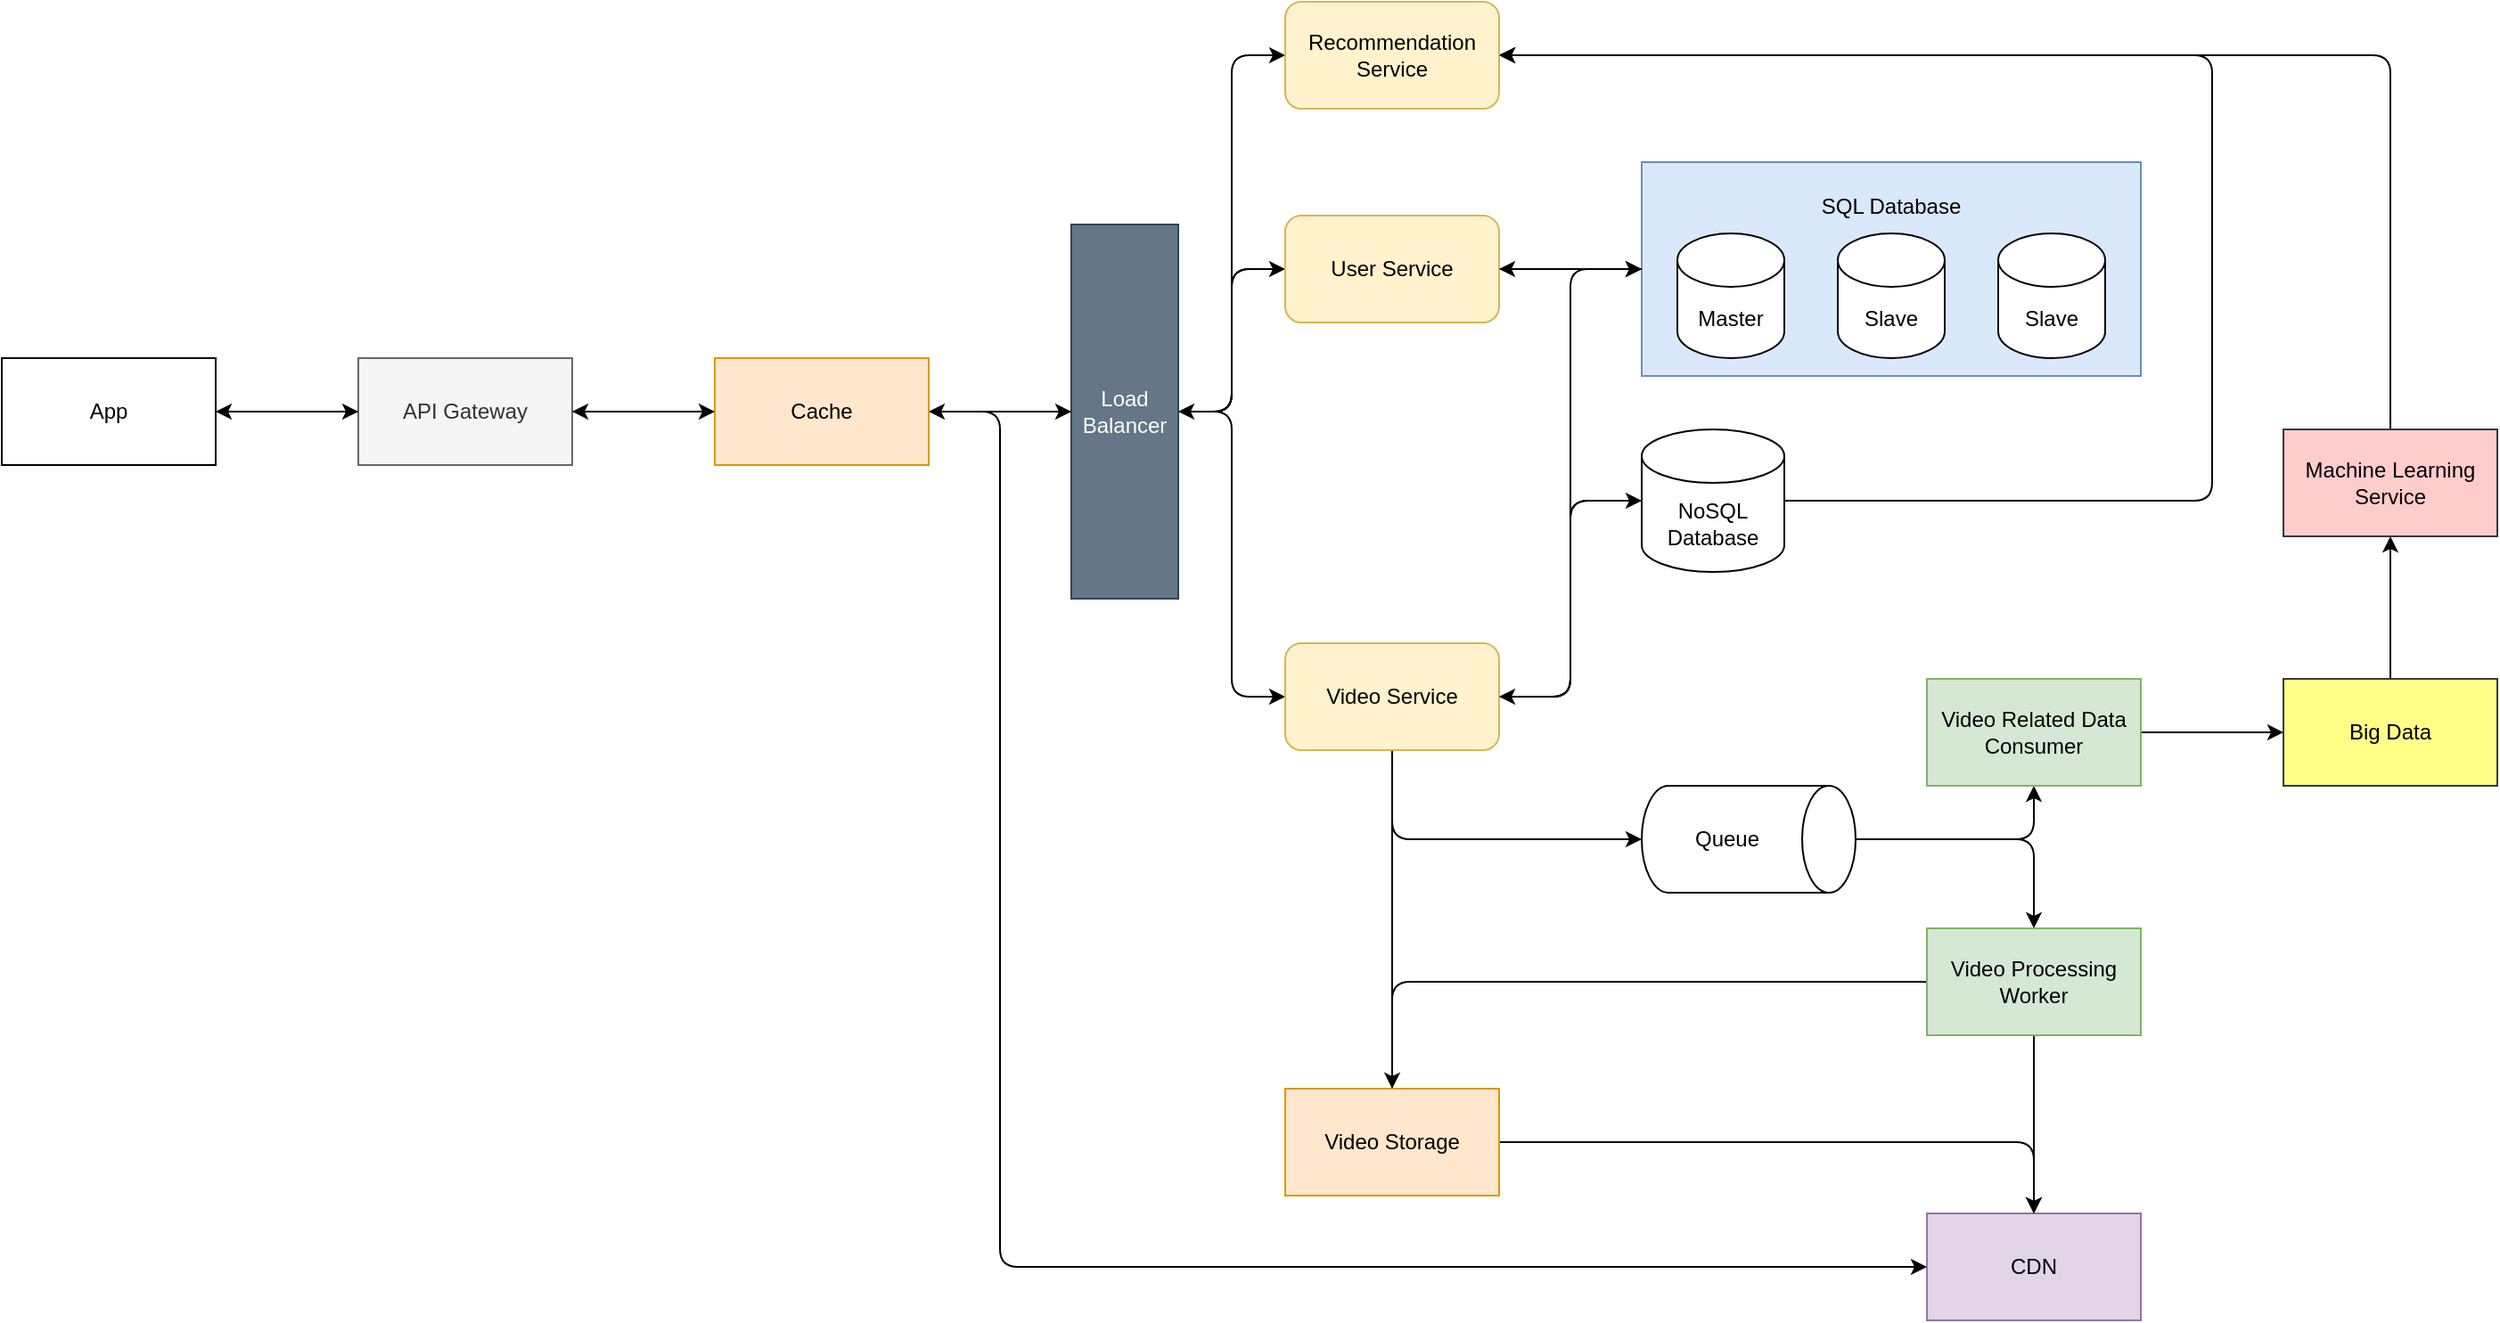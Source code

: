 <mxfile version="20.8.13" type="github">
  <diagram id="rFeODckSu-qoI8IxhJ4A" name="Page-1">
    <mxGraphModel dx="2605" dy="1338" grid="1" gridSize="10" guides="1" tooltips="1" connect="1" arrows="1" fold="1" page="0" pageScale="1" pageWidth="850" pageHeight="1100" math="0" shadow="0">
      <root>
        <mxCell id="0" />
        <mxCell id="1" parent="0" />
        <mxCell id="sHhL3jPO2kCyQePRyJuF-44" style="edgeStyle=orthogonalEdgeStyle;rounded=1;orthogonalLoop=1;jettySize=auto;html=1;" edge="1" parent="1" source="sHhL3jPO2kCyQePRyJuF-1" target="sHhL3jPO2kCyQePRyJuF-36">
          <mxGeometry relative="1" as="geometry" />
        </mxCell>
        <mxCell id="sHhL3jPO2kCyQePRyJuF-48" style="edgeStyle=orthogonalEdgeStyle;rounded=1;orthogonalLoop=1;jettySize=auto;html=1;" edge="1" parent="1" source="sHhL3jPO2kCyQePRyJuF-1" target="sHhL3jPO2kCyQePRyJuF-46">
          <mxGeometry relative="1" as="geometry" />
        </mxCell>
        <mxCell id="sHhL3jPO2kCyQePRyJuF-1" value="API Gateway" style="rounded=0;whiteSpace=wrap;html=1;fillColor=#f5f5f5;fontColor=#333333;strokeColor=#666666;" vertex="1" parent="1">
          <mxGeometry x="-640" y="160" width="120" height="60" as="geometry" />
        </mxCell>
        <mxCell id="sHhL3jPO2kCyQePRyJuF-5" style="edgeStyle=orthogonalEdgeStyle;rounded=1;orthogonalLoop=1;jettySize=auto;html=1;entryX=0;entryY=0.5;entryDx=0;entryDy=0;" edge="1" parent="1" source="sHhL3jPO2kCyQePRyJuF-2" target="sHhL3jPO2kCyQePRyJuF-4">
          <mxGeometry relative="1" as="geometry" />
        </mxCell>
        <mxCell id="sHhL3jPO2kCyQePRyJuF-17" style="edgeStyle=orthogonalEdgeStyle;rounded=1;orthogonalLoop=1;jettySize=auto;html=1;entryX=0;entryY=0.5;entryDx=0;entryDy=0;" edge="1" parent="1" source="sHhL3jPO2kCyQePRyJuF-2" target="sHhL3jPO2kCyQePRyJuF-16">
          <mxGeometry relative="1" as="geometry" />
        </mxCell>
        <mxCell id="sHhL3jPO2kCyQePRyJuF-43" style="edgeStyle=orthogonalEdgeStyle;rounded=1;orthogonalLoop=1;jettySize=auto;html=1;" edge="1" parent="1" source="sHhL3jPO2kCyQePRyJuF-2" target="sHhL3jPO2kCyQePRyJuF-36">
          <mxGeometry relative="1" as="geometry" />
        </mxCell>
        <mxCell id="sHhL3jPO2kCyQePRyJuF-71" style="edgeStyle=orthogonalEdgeStyle;rounded=1;orthogonalLoop=1;jettySize=auto;html=1;entryX=0;entryY=0.5;entryDx=0;entryDy=0;" edge="1" parent="1" source="sHhL3jPO2kCyQePRyJuF-2" target="sHhL3jPO2kCyQePRyJuF-70">
          <mxGeometry relative="1" as="geometry" />
        </mxCell>
        <mxCell id="sHhL3jPO2kCyQePRyJuF-2" value="Load&lt;br&gt;Balancer" style="rounded=0;whiteSpace=wrap;html=1;fillColor=#647687;strokeColor=#314354;fontColor=#ffffff;" vertex="1" parent="1">
          <mxGeometry x="-240" y="85" width="60" height="210" as="geometry" />
        </mxCell>
        <mxCell id="sHhL3jPO2kCyQePRyJuF-7" style="edgeStyle=orthogonalEdgeStyle;rounded=1;orthogonalLoop=1;jettySize=auto;html=1;entryX=1;entryY=0.5;entryDx=0;entryDy=0;" edge="1" parent="1" source="sHhL3jPO2kCyQePRyJuF-4" target="sHhL3jPO2kCyQePRyJuF-2">
          <mxGeometry relative="1" as="geometry" />
        </mxCell>
        <mxCell id="sHhL3jPO2kCyQePRyJuF-23" style="edgeStyle=orthogonalEdgeStyle;rounded=1;orthogonalLoop=1;jettySize=auto;html=1;entryX=0;entryY=0.5;entryDx=0;entryDy=0;" edge="1" parent="1" source="sHhL3jPO2kCyQePRyJuF-4" target="sHhL3jPO2kCyQePRyJuF-8">
          <mxGeometry relative="1" as="geometry" />
        </mxCell>
        <mxCell id="sHhL3jPO2kCyQePRyJuF-4" value="User Service" style="rounded=1;whiteSpace=wrap;html=1;fillColor=#fff2cc;strokeColor=#d6b656;" vertex="1" parent="1">
          <mxGeometry x="-120" y="80" width="120" height="60" as="geometry" />
        </mxCell>
        <mxCell id="sHhL3jPO2kCyQePRyJuF-13" value="" style="group" vertex="1" connectable="0" parent="1">
          <mxGeometry x="80" y="50" width="280" height="120" as="geometry" />
        </mxCell>
        <mxCell id="sHhL3jPO2kCyQePRyJuF-8" value="" style="rounded=0;whiteSpace=wrap;html=1;fillColor=#dae8fc;strokeColor=#6c8ebf;" vertex="1" parent="sHhL3jPO2kCyQePRyJuF-13">
          <mxGeometry width="280" height="120" as="geometry" />
        </mxCell>
        <mxCell id="sHhL3jPO2kCyQePRyJuF-9" value="Master" style="shape=cylinder3;whiteSpace=wrap;html=1;boundedLbl=1;backgroundOutline=1;size=15;" vertex="1" parent="sHhL3jPO2kCyQePRyJuF-13">
          <mxGeometry x="20" y="40" width="60" height="70" as="geometry" />
        </mxCell>
        <mxCell id="sHhL3jPO2kCyQePRyJuF-10" value="Slave" style="shape=cylinder3;whiteSpace=wrap;html=1;boundedLbl=1;backgroundOutline=1;size=15;" vertex="1" parent="sHhL3jPO2kCyQePRyJuF-13">
          <mxGeometry x="110" y="40" width="60" height="70" as="geometry" />
        </mxCell>
        <mxCell id="sHhL3jPO2kCyQePRyJuF-11" value="Slave" style="shape=cylinder3;whiteSpace=wrap;html=1;boundedLbl=1;backgroundOutline=1;size=15;" vertex="1" parent="sHhL3jPO2kCyQePRyJuF-13">
          <mxGeometry x="200" y="40" width="60" height="70" as="geometry" />
        </mxCell>
        <mxCell id="sHhL3jPO2kCyQePRyJuF-12" value="SQL Database" style="text;html=1;strokeColor=none;fillColor=none;align=center;verticalAlign=middle;whiteSpace=wrap;rounded=0;" vertex="1" parent="sHhL3jPO2kCyQePRyJuF-13">
          <mxGeometry x="65" y="10" width="150" height="30" as="geometry" />
        </mxCell>
        <mxCell id="sHhL3jPO2kCyQePRyJuF-15" style="edgeStyle=orthogonalEdgeStyle;rounded=1;orthogonalLoop=1;jettySize=auto;html=1;" edge="1" parent="1" source="sHhL3jPO2kCyQePRyJuF-8" target="sHhL3jPO2kCyQePRyJuF-4">
          <mxGeometry relative="1" as="geometry" />
        </mxCell>
        <mxCell id="sHhL3jPO2kCyQePRyJuF-25" style="edgeStyle=orthogonalEdgeStyle;rounded=1;orthogonalLoop=1;jettySize=auto;html=1;entryX=0;entryY=0.5;entryDx=0;entryDy=0;entryPerimeter=0;" edge="1" parent="1" source="sHhL3jPO2kCyQePRyJuF-16" target="sHhL3jPO2kCyQePRyJuF-24">
          <mxGeometry relative="1" as="geometry" />
        </mxCell>
        <mxCell id="sHhL3jPO2kCyQePRyJuF-49" style="edgeStyle=orthogonalEdgeStyle;rounded=1;orthogonalLoop=1;jettySize=auto;html=1;entryX=0;entryY=0.5;entryDx=0;entryDy=0;" edge="1" parent="1" source="sHhL3jPO2kCyQePRyJuF-16" target="sHhL3jPO2kCyQePRyJuF-8">
          <mxGeometry relative="1" as="geometry" />
        </mxCell>
        <mxCell id="sHhL3jPO2kCyQePRyJuF-51" style="edgeStyle=orthogonalEdgeStyle;rounded=1;orthogonalLoop=1;jettySize=auto;html=1;" edge="1" parent="1" source="sHhL3jPO2kCyQePRyJuF-16" target="sHhL3jPO2kCyQePRyJuF-30">
          <mxGeometry relative="1" as="geometry" />
        </mxCell>
        <mxCell id="sHhL3jPO2kCyQePRyJuF-65" style="edgeStyle=orthogonalEdgeStyle;rounded=1;orthogonalLoop=1;jettySize=auto;html=1;entryX=0.5;entryY=1;entryDx=0;entryDy=0;entryPerimeter=0;" edge="1" parent="1" source="sHhL3jPO2kCyQePRyJuF-16" target="sHhL3jPO2kCyQePRyJuF-50">
          <mxGeometry relative="1" as="geometry">
            <Array as="points">
              <mxPoint x="-60" y="430" />
            </Array>
          </mxGeometry>
        </mxCell>
        <mxCell id="sHhL3jPO2kCyQePRyJuF-16" value="Video Service" style="rounded=1;whiteSpace=wrap;html=1;fillColor=#fff2cc;strokeColor=#d6b656;" vertex="1" parent="1">
          <mxGeometry x="-120" y="320" width="120" height="60" as="geometry" />
        </mxCell>
        <mxCell id="sHhL3jPO2kCyQePRyJuF-26" style="edgeStyle=orthogonalEdgeStyle;rounded=1;orthogonalLoop=1;jettySize=auto;html=1;entryX=1;entryY=0.5;entryDx=0;entryDy=0;" edge="1" parent="1" source="sHhL3jPO2kCyQePRyJuF-24" target="sHhL3jPO2kCyQePRyJuF-16">
          <mxGeometry relative="1" as="geometry" />
        </mxCell>
        <mxCell id="sHhL3jPO2kCyQePRyJuF-77" style="edgeStyle=orthogonalEdgeStyle;rounded=1;orthogonalLoop=1;jettySize=auto;html=1;" edge="1" parent="1" source="sHhL3jPO2kCyQePRyJuF-24" target="sHhL3jPO2kCyQePRyJuF-70">
          <mxGeometry relative="1" as="geometry">
            <Array as="points">
              <mxPoint x="400" y="240" />
              <mxPoint x="400" y="-10" />
            </Array>
          </mxGeometry>
        </mxCell>
        <mxCell id="sHhL3jPO2kCyQePRyJuF-24" value="NoSQL Database" style="shape=cylinder3;whiteSpace=wrap;html=1;boundedLbl=1;backgroundOutline=1;size=15;" vertex="1" parent="1">
          <mxGeometry x="80" y="200" width="80" height="80" as="geometry" />
        </mxCell>
        <mxCell id="sHhL3jPO2kCyQePRyJuF-27" value="CDN" style="rounded=0;whiteSpace=wrap;html=1;fillColor=#e1d5e7;strokeColor=#9673a6;" vertex="1" parent="1">
          <mxGeometry x="240" y="640" width="120" height="60" as="geometry" />
        </mxCell>
        <mxCell id="sHhL3jPO2kCyQePRyJuF-33" style="edgeStyle=orthogonalEdgeStyle;rounded=1;orthogonalLoop=1;jettySize=auto;html=1;" edge="1" parent="1" source="sHhL3jPO2kCyQePRyJuF-30" target="sHhL3jPO2kCyQePRyJuF-27">
          <mxGeometry relative="1" as="geometry" />
        </mxCell>
        <mxCell id="sHhL3jPO2kCyQePRyJuF-63" style="edgeStyle=orthogonalEdgeStyle;rounded=1;orthogonalLoop=1;jettySize=auto;html=1;entryX=1;entryY=0.5;entryDx=0;entryDy=0;" edge="1" parent="1" source="sHhL3jPO2kCyQePRyJuF-30" target="sHhL3jPO2kCyQePRyJuF-60">
          <mxGeometry relative="1" as="geometry">
            <Array as="points">
              <mxPoint x="-60" y="510" />
            </Array>
          </mxGeometry>
        </mxCell>
        <mxCell id="sHhL3jPO2kCyQePRyJuF-30" value="Video Storage" style="rounded=0;whiteSpace=wrap;html=1;fillColor=#ffe6cc;strokeColor=#d79b00;" vertex="1" parent="1">
          <mxGeometry x="-120" y="570" width="120" height="60" as="geometry" />
        </mxCell>
        <mxCell id="sHhL3jPO2kCyQePRyJuF-40" style="edgeStyle=orthogonalEdgeStyle;rounded=1;orthogonalLoop=1;jettySize=auto;html=1;" edge="1" parent="1" source="sHhL3jPO2kCyQePRyJuF-36" target="sHhL3jPO2kCyQePRyJuF-2">
          <mxGeometry relative="1" as="geometry" />
        </mxCell>
        <mxCell id="sHhL3jPO2kCyQePRyJuF-41" style="edgeStyle=orthogonalEdgeStyle;rounded=1;orthogonalLoop=1;jettySize=auto;html=1;entryX=0;entryY=0.5;entryDx=0;entryDy=0;" edge="1" parent="1" source="sHhL3jPO2kCyQePRyJuF-36" target="sHhL3jPO2kCyQePRyJuF-27">
          <mxGeometry relative="1" as="geometry">
            <Array as="points">
              <mxPoint x="-280" y="190" />
              <mxPoint x="-280" y="670" />
            </Array>
          </mxGeometry>
        </mxCell>
        <mxCell id="sHhL3jPO2kCyQePRyJuF-45" style="edgeStyle=orthogonalEdgeStyle;rounded=1;orthogonalLoop=1;jettySize=auto;html=1;entryX=1;entryY=0.5;entryDx=0;entryDy=0;" edge="1" parent="1" source="sHhL3jPO2kCyQePRyJuF-36" target="sHhL3jPO2kCyQePRyJuF-1">
          <mxGeometry relative="1" as="geometry" />
        </mxCell>
        <mxCell id="sHhL3jPO2kCyQePRyJuF-36" value="Cache" style="rounded=0;whiteSpace=wrap;html=1;fillColor=#ffe6cc;strokeColor=#d79b00;" vertex="1" parent="1">
          <mxGeometry x="-440" y="160" width="120" height="60" as="geometry" />
        </mxCell>
        <mxCell id="sHhL3jPO2kCyQePRyJuF-47" style="edgeStyle=orthogonalEdgeStyle;rounded=1;orthogonalLoop=1;jettySize=auto;html=1;entryX=0;entryY=0.5;entryDx=0;entryDy=0;" edge="1" parent="1" source="sHhL3jPO2kCyQePRyJuF-46" target="sHhL3jPO2kCyQePRyJuF-1">
          <mxGeometry relative="1" as="geometry" />
        </mxCell>
        <mxCell id="sHhL3jPO2kCyQePRyJuF-46" value="App" style="rounded=0;whiteSpace=wrap;html=1;" vertex="1" parent="1">
          <mxGeometry x="-840" y="160" width="120" height="60" as="geometry" />
        </mxCell>
        <mxCell id="sHhL3jPO2kCyQePRyJuF-61" style="edgeStyle=orthogonalEdgeStyle;rounded=1;orthogonalLoop=1;jettySize=auto;html=1;" edge="1" parent="1" source="sHhL3jPO2kCyQePRyJuF-50" target="sHhL3jPO2kCyQePRyJuF-60">
          <mxGeometry relative="1" as="geometry" />
        </mxCell>
        <mxCell id="sHhL3jPO2kCyQePRyJuF-79" style="edgeStyle=orthogonalEdgeStyle;rounded=1;orthogonalLoop=1;jettySize=auto;html=1;" edge="1" parent="1" source="sHhL3jPO2kCyQePRyJuF-50" target="sHhL3jPO2kCyQePRyJuF-66">
          <mxGeometry relative="1" as="geometry">
            <Array as="points">
              <mxPoint x="300" y="430" />
            </Array>
          </mxGeometry>
        </mxCell>
        <mxCell id="sHhL3jPO2kCyQePRyJuF-50" value="Queue" style="shape=cylinder3;whiteSpace=wrap;html=1;boundedLbl=1;backgroundOutline=1;size=15;direction=south;" vertex="1" parent="1">
          <mxGeometry x="80" y="400" width="120" height="60" as="geometry" />
        </mxCell>
        <mxCell id="sHhL3jPO2kCyQePRyJuF-62" style="edgeStyle=orthogonalEdgeStyle;rounded=1;orthogonalLoop=1;jettySize=auto;html=1;" edge="1" parent="1" source="sHhL3jPO2kCyQePRyJuF-60" target="sHhL3jPO2kCyQePRyJuF-27">
          <mxGeometry relative="1" as="geometry" />
        </mxCell>
        <mxCell id="sHhL3jPO2kCyQePRyJuF-60" value="Video Processing Worker" style="rounded=0;whiteSpace=wrap;html=1;fillColor=#d5e8d4;strokeColor=#82b366;" vertex="1" parent="1">
          <mxGeometry x="240" y="480" width="120" height="60" as="geometry" />
        </mxCell>
        <mxCell id="sHhL3jPO2kCyQePRyJuF-69" value="" style="edgeStyle=orthogonalEdgeStyle;rounded=1;orthogonalLoop=1;jettySize=auto;html=1;" edge="1" parent="1" source="sHhL3jPO2kCyQePRyJuF-66" target="sHhL3jPO2kCyQePRyJuF-68">
          <mxGeometry relative="1" as="geometry" />
        </mxCell>
        <mxCell id="sHhL3jPO2kCyQePRyJuF-66" value="Video Related Data Consumer" style="rounded=0;whiteSpace=wrap;html=1;fillColor=#d5e8d4;strokeColor=#82b366;" vertex="1" parent="1">
          <mxGeometry x="240" y="340" width="120" height="60" as="geometry" />
        </mxCell>
        <mxCell id="sHhL3jPO2kCyQePRyJuF-75" style="edgeStyle=orthogonalEdgeStyle;rounded=1;orthogonalLoop=1;jettySize=auto;html=1;entryX=0.5;entryY=1;entryDx=0;entryDy=0;" edge="1" parent="1" source="sHhL3jPO2kCyQePRyJuF-68" target="sHhL3jPO2kCyQePRyJuF-74">
          <mxGeometry relative="1" as="geometry" />
        </mxCell>
        <mxCell id="sHhL3jPO2kCyQePRyJuF-68" value="Big Data" style="whiteSpace=wrap;html=1;fillColor=#ffff88;strokeColor=#36393d;rounded=0;" vertex="1" parent="1">
          <mxGeometry x="440" y="340" width="120" height="60" as="geometry" />
        </mxCell>
        <mxCell id="sHhL3jPO2kCyQePRyJuF-70" value="Recommendation Service" style="rounded=1;whiteSpace=wrap;html=1;fillColor=#fff2cc;strokeColor=#d6b656;" vertex="1" parent="1">
          <mxGeometry x="-120" y="-40" width="120" height="60" as="geometry" />
        </mxCell>
        <mxCell id="sHhL3jPO2kCyQePRyJuF-78" style="edgeStyle=orthogonalEdgeStyle;rounded=1;orthogonalLoop=1;jettySize=auto;html=1;" edge="1" parent="1" source="sHhL3jPO2kCyQePRyJuF-74" target="sHhL3jPO2kCyQePRyJuF-70">
          <mxGeometry relative="1" as="geometry">
            <Array as="points">
              <mxPoint x="500" y="-10" />
            </Array>
          </mxGeometry>
        </mxCell>
        <mxCell id="sHhL3jPO2kCyQePRyJuF-74" value="Machine Learning Service" style="rounded=0;whiteSpace=wrap;html=1;fillColor=#ffcccc;strokeColor=#36393d;" vertex="1" parent="1">
          <mxGeometry x="440" y="200" width="120" height="60" as="geometry" />
        </mxCell>
      </root>
    </mxGraphModel>
  </diagram>
</mxfile>
